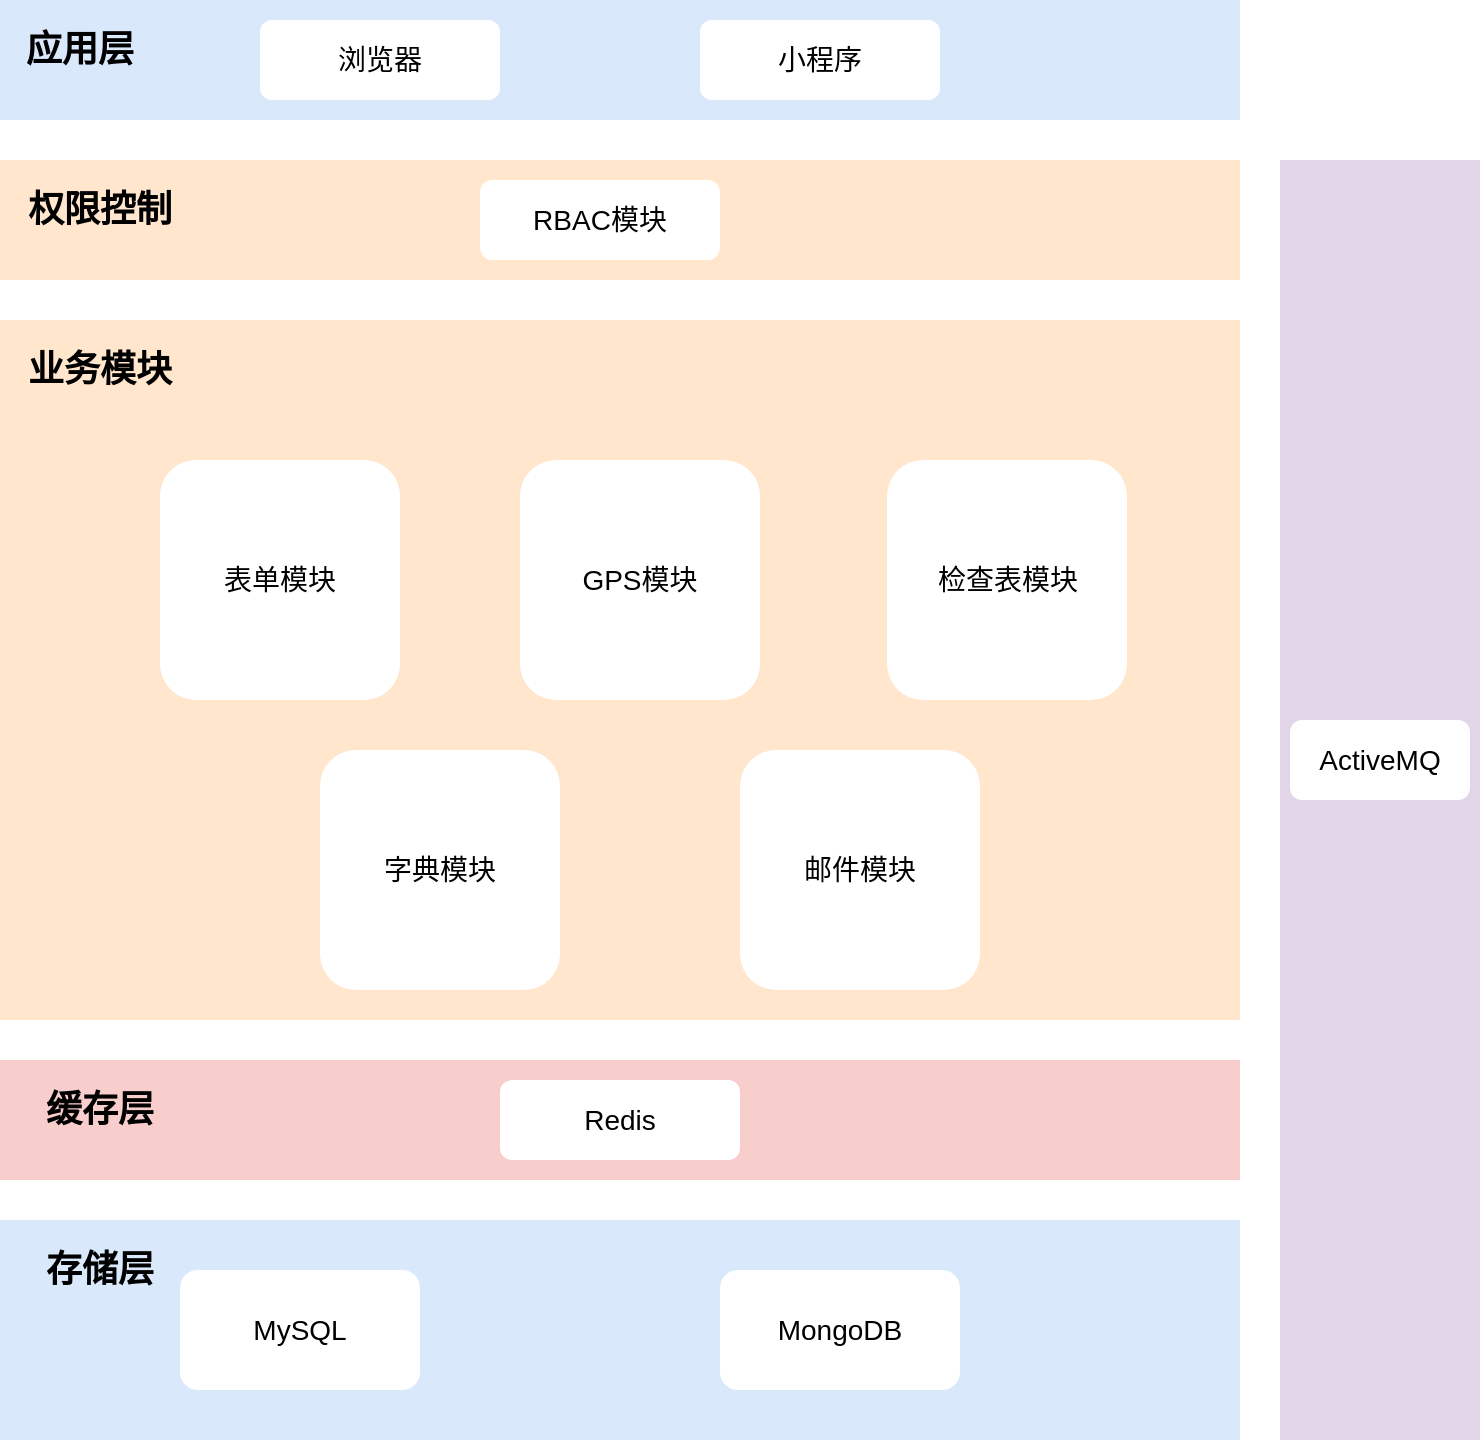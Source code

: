 <mxfile version="16.6.7" type="github">
  <diagram id="TAuO6dvW1PLmUKk2na1p" name="Page-1">
    <mxGraphModel dx="1422" dy="794" grid="1" gridSize="10" guides="1" tooltips="1" connect="1" arrows="1" fold="1" page="1" pageScale="1" pageWidth="827" pageHeight="1169" math="0" shadow="0">
      <root>
        <mxCell id="0" />
        <mxCell id="1" parent="0" />
        <mxCell id="BXjA3cAHKJvuVpyevDsp-32" value="" style="rounded=0;whiteSpace=wrap;html=1;fontSize=14;fillColor=#dae8fc;strokeColor=none;" parent="1" vertex="1">
          <mxGeometry x="120" y="120" width="620" height="60" as="geometry" />
        </mxCell>
        <mxCell id="BXjA3cAHKJvuVpyevDsp-15" value="" style="rounded=0;whiteSpace=wrap;html=1;fontSize=14;fillColor=#ffe6cc;strokeColor=none;" parent="1" vertex="1">
          <mxGeometry x="120" y="280" width="620" height="350" as="geometry" />
        </mxCell>
        <mxCell id="BXjA3cAHKJvuVpyevDsp-4" value="GPS模块" style="whiteSpace=wrap;html=1;aspect=fixed;fontSize=14;strokeColor=none;rounded=1;" parent="1" vertex="1">
          <mxGeometry x="380" y="350" width="120" height="120" as="geometry" />
        </mxCell>
        <mxCell id="BXjA3cAHKJvuVpyevDsp-5" value="检查表模块" style="whiteSpace=wrap;html=1;aspect=fixed;fontSize=14;strokeColor=none;rounded=1;" parent="1" vertex="1">
          <mxGeometry x="563.5" y="350" width="120" height="120" as="geometry" />
        </mxCell>
        <mxCell id="BXjA3cAHKJvuVpyevDsp-10" value="表单模块" style="whiteSpace=wrap;html=1;aspect=fixed;gradientColor=none;fontSize=14;strokeColor=none;rounded=1;" parent="1" vertex="1">
          <mxGeometry x="200" y="350" width="120" height="120" as="geometry" />
        </mxCell>
        <mxCell id="BXjA3cAHKJvuVpyevDsp-13" value="字典模块" style="whiteSpace=wrap;html=1;aspect=fixed;fontSize=14;strokeColor=none;rounded=1;" parent="1" vertex="1">
          <mxGeometry x="280" y="495" width="120" height="120" as="geometry" />
        </mxCell>
        <mxCell id="BXjA3cAHKJvuVpyevDsp-14" value="邮件模块" style="whiteSpace=wrap;html=1;aspect=fixed;fontSize=14;strokeColor=none;rounded=1;" parent="1" vertex="1">
          <mxGeometry x="490" y="495" width="120" height="120" as="geometry" />
        </mxCell>
        <mxCell id="BXjA3cAHKJvuVpyevDsp-16" value="" style="rounded=0;whiteSpace=wrap;html=1;fontSize=14;fillColor=#ffe6cc;strokeColor=none;" parent="1" vertex="1">
          <mxGeometry x="120" y="200" width="620" height="60" as="geometry" />
        </mxCell>
        <mxCell id="BXjA3cAHKJvuVpyevDsp-17" value="浏览器" style="rounded=1;whiteSpace=wrap;html=1;fontSize=14;strokeColor=none;" parent="1" vertex="1">
          <mxGeometry x="250" y="130" width="120" height="40" as="geometry" />
        </mxCell>
        <mxCell id="BXjA3cAHKJvuVpyevDsp-18" value="" style="rounded=0;whiteSpace=wrap;html=1;fontSize=14;fillColor=#dae8fc;strokeColor=none;" parent="1" vertex="1">
          <mxGeometry x="120" y="730" width="620" height="110" as="geometry" />
        </mxCell>
        <mxCell id="BXjA3cAHKJvuVpyevDsp-19" value="MySQL" style="rounded=1;whiteSpace=wrap;html=1;fontSize=14;strokeColor=none;" parent="1" vertex="1">
          <mxGeometry x="210" y="755" width="120" height="60" as="geometry" />
        </mxCell>
        <mxCell id="BXjA3cAHKJvuVpyevDsp-20" value="MongoDB" style="rounded=1;whiteSpace=wrap;html=1;fontSize=14;strokeColor=none;" parent="1" vertex="1">
          <mxGeometry x="480" y="755" width="120" height="60" as="geometry" />
        </mxCell>
        <mxCell id="BXjA3cAHKJvuVpyevDsp-22" value="权限控制" style="text;html=1;strokeColor=none;fillColor=none;align=center;verticalAlign=middle;whiteSpace=wrap;rounded=0;fontSize=18;fontStyle=1" parent="1" vertex="1">
          <mxGeometry x="130" y="210" width="80" height="30" as="geometry" />
        </mxCell>
        <mxCell id="BXjA3cAHKJvuVpyevDsp-21" value="业务模块" style="text;html=1;strokeColor=none;fillColor=none;align=center;verticalAlign=middle;whiteSpace=wrap;rounded=0;fontSize=18;fontStyle=1" parent="1" vertex="1">
          <mxGeometry x="120" y="290" width="100" height="30" as="geometry" />
        </mxCell>
        <mxCell id="BXjA3cAHKJvuVpyevDsp-26" value="" style="rounded=0;whiteSpace=wrap;html=1;fontSize=14;fillColor=#f8cecc;strokeColor=none;" parent="1" vertex="1">
          <mxGeometry x="120" y="650" width="620" height="60" as="geometry" />
        </mxCell>
        <mxCell id="BXjA3cAHKJvuVpyevDsp-27" value="Redis" style="rounded=1;whiteSpace=wrap;html=1;fontSize=14;strokeColor=none;" parent="1" vertex="1">
          <mxGeometry x="370" y="660" width="120" height="40" as="geometry" />
        </mxCell>
        <mxCell id="BXjA3cAHKJvuVpyevDsp-28" value="缓存层" style="text;html=1;strokeColor=none;fillColor=none;align=center;verticalAlign=middle;whiteSpace=wrap;rounded=0;fontSize=18;fontStyle=1" parent="1" vertex="1">
          <mxGeometry x="130" y="660" width="80" height="30" as="geometry" />
        </mxCell>
        <mxCell id="BXjA3cAHKJvuVpyevDsp-29" value="存储层" style="text;html=1;strokeColor=none;fillColor=none;align=center;verticalAlign=middle;whiteSpace=wrap;rounded=0;fontSize=18;fontStyle=1" parent="1" vertex="1">
          <mxGeometry x="130" y="740" width="80" height="30" as="geometry" />
        </mxCell>
        <mxCell id="BXjA3cAHKJvuVpyevDsp-31" value="" style="rounded=0;whiteSpace=wrap;html=1;fontSize=14;fillColor=#e1d5e7;strokeColor=none;" parent="1" vertex="1">
          <mxGeometry x="760" y="200" width="100" height="640" as="geometry" />
        </mxCell>
        <mxCell id="BXjA3cAHKJvuVpyevDsp-33" value="小程序" style="rounded=1;whiteSpace=wrap;html=1;fontSize=14;strokeColor=none;" parent="1" vertex="1">
          <mxGeometry x="470" y="130" width="120" height="40" as="geometry" />
        </mxCell>
        <mxCell id="BXjA3cAHKJvuVpyevDsp-34" value="应用层" style="text;html=1;strokeColor=none;fillColor=none;align=center;verticalAlign=middle;whiteSpace=wrap;rounded=0;fontSize=18;fontStyle=1" parent="1" vertex="1">
          <mxGeometry x="120" y="130" width="80" height="30" as="geometry" />
        </mxCell>
        <mxCell id="BXjA3cAHKJvuVpyevDsp-35" value="RBAC模块" style="rounded=1;whiteSpace=wrap;html=1;fontSize=14;strokeColor=none;" parent="1" vertex="1">
          <mxGeometry x="360" y="210" width="120" height="40" as="geometry" />
        </mxCell>
        <mxCell id="omEzO0pNJ_TBSY7Z7XSD-1" value="ActiveMQ" style="rounded=1;whiteSpace=wrap;html=1;fontSize=14;strokeColor=none;" vertex="1" parent="1">
          <mxGeometry x="765" y="480" width="90" height="40" as="geometry" />
        </mxCell>
      </root>
    </mxGraphModel>
  </diagram>
</mxfile>
